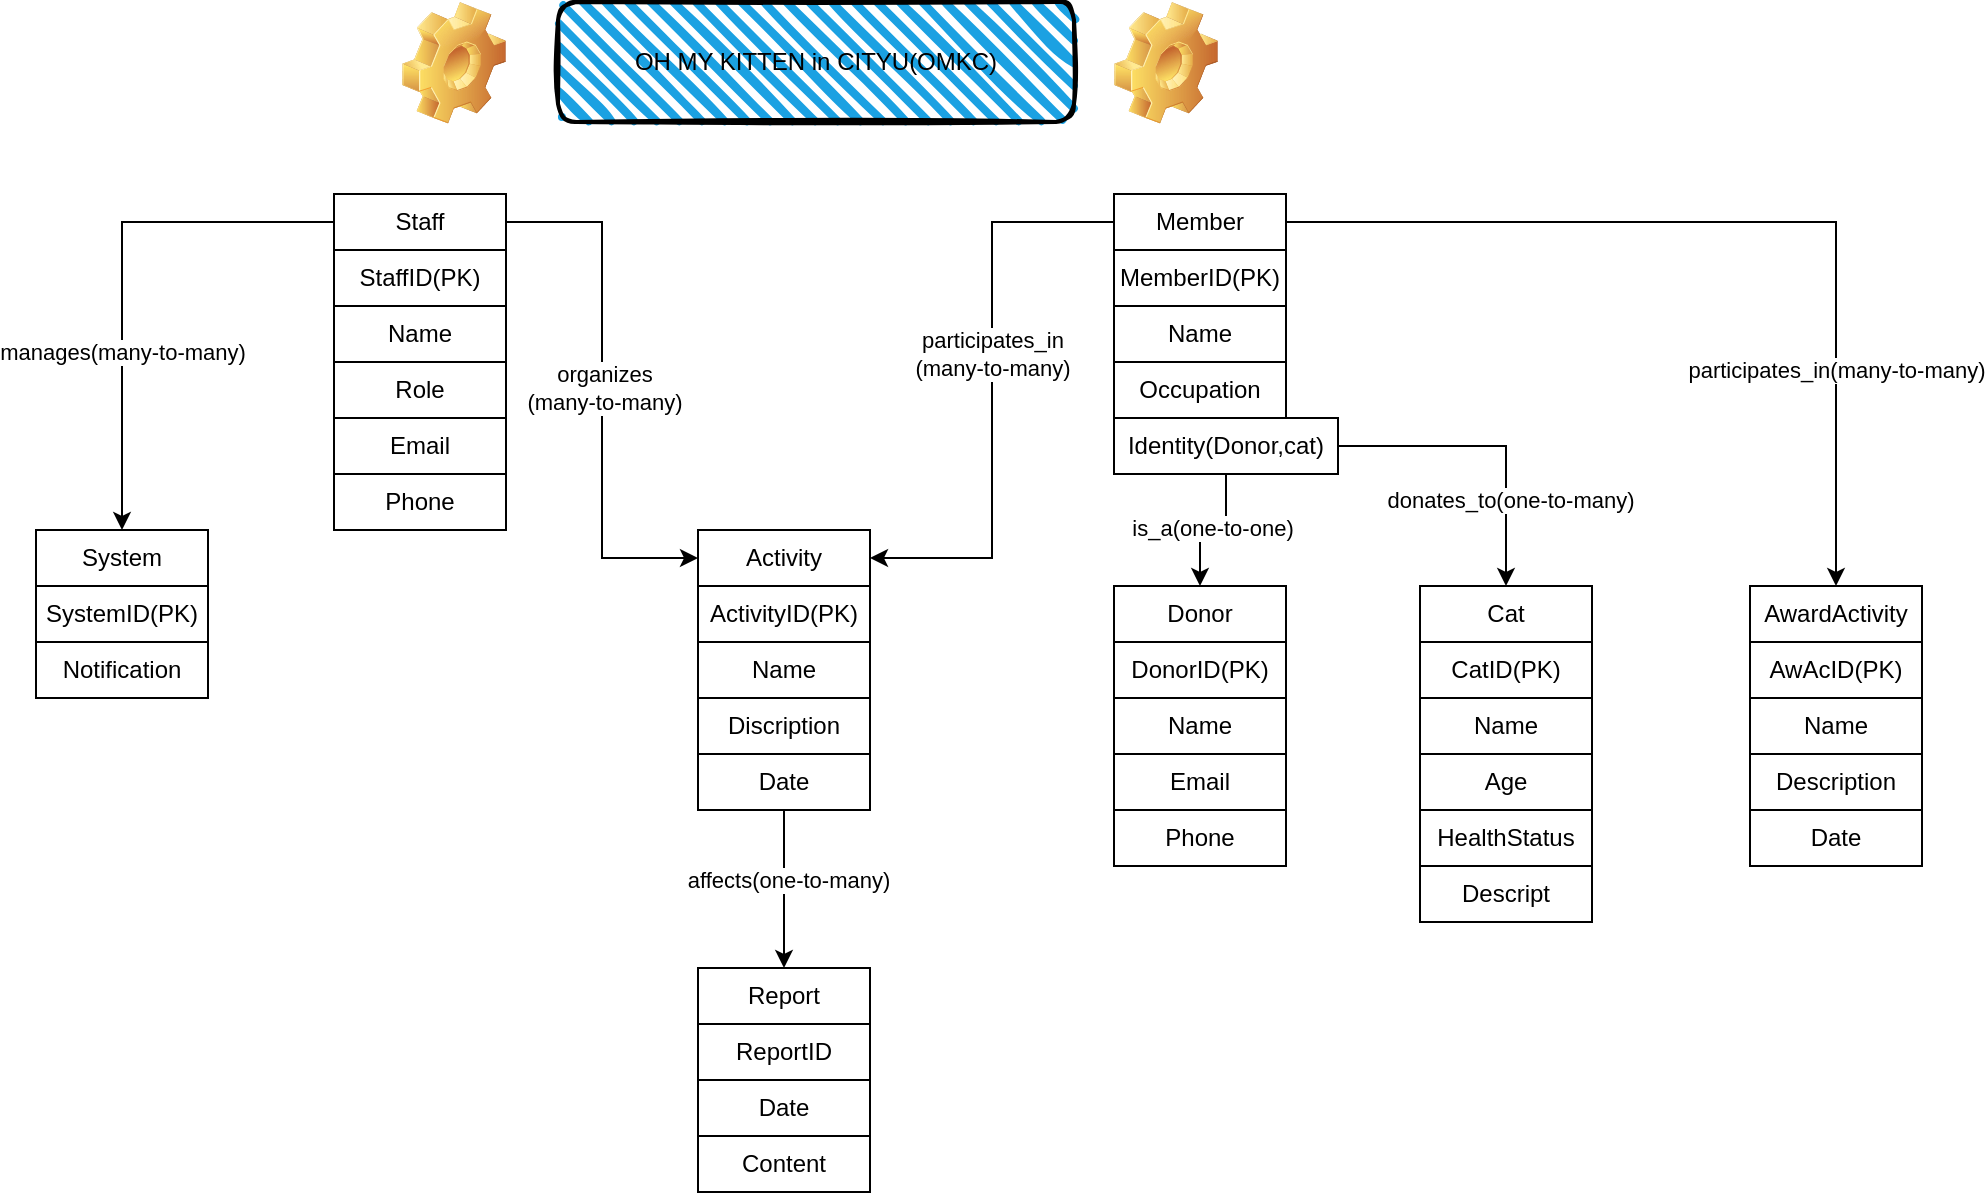 <mxfile version="24.8.6">
  <diagram name="Page-1" id="Htoc3a5Afda6pvUZ6DoV">
    <mxGraphModel dx="2264" dy="1174" grid="0" gridSize="10" guides="1" tooltips="1" connect="1" arrows="1" fold="1" page="0" pageScale="1" pageWidth="850" pageHeight="1100" math="0" shadow="0">
      <root>
        <mxCell id="0" />
        <mxCell id="1" parent="0" />
        <mxCell id="BF2ht0ZoKoiUmP0f6C4_-9" style="edgeStyle=orthogonalEdgeStyle;rounded=0;orthogonalLoop=1;jettySize=auto;html=1;exitX=1;exitY=0.5;exitDx=0;exitDy=0;entryX=0;entryY=0.5;entryDx=0;entryDy=0;" edge="1" parent="1" source="BF2ht0ZoKoiUmP0f6C4_-1" target="BF2ht0ZoKoiUmP0f6C4_-7">
          <mxGeometry relative="1" as="geometry" />
        </mxCell>
        <mxCell id="BF2ht0ZoKoiUmP0f6C4_-10" value="organizes&lt;div&gt;(many-to-many)&lt;/div&gt;" style="edgeLabel;html=1;align=center;verticalAlign=middle;resizable=0;points=[];" vertex="1" connectable="0" parent="BF2ht0ZoKoiUmP0f6C4_-9">
          <mxGeometry x="-0.008" y="1" relative="1" as="geometry">
            <mxPoint as="offset" />
          </mxGeometry>
        </mxCell>
        <mxCell id="BF2ht0ZoKoiUmP0f6C4_-58" style="edgeStyle=orthogonalEdgeStyle;rounded=0;orthogonalLoop=1;jettySize=auto;html=1;exitX=0;exitY=0.5;exitDx=0;exitDy=0;entryX=0.5;entryY=0;entryDx=0;entryDy=0;" edge="1" parent="1" source="BF2ht0ZoKoiUmP0f6C4_-1" target="BF2ht0ZoKoiUmP0f6C4_-51">
          <mxGeometry relative="1" as="geometry" />
        </mxCell>
        <mxCell id="BF2ht0ZoKoiUmP0f6C4_-59" value="manages(many-to-many)" style="edgeLabel;html=1;align=center;verticalAlign=middle;resizable=0;points=[];" vertex="1" connectable="0" parent="BF2ht0ZoKoiUmP0f6C4_-58">
          <mxGeometry x="0.315" relative="1" as="geometry">
            <mxPoint as="offset" />
          </mxGeometry>
        </mxCell>
        <mxCell id="BF2ht0ZoKoiUmP0f6C4_-1" value="Staff" style="rounded=0;whiteSpace=wrap;html=1;" vertex="1" parent="1">
          <mxGeometry x="-315" y="33" width="86" height="28" as="geometry" />
        </mxCell>
        <mxCell id="BF2ht0ZoKoiUmP0f6C4_-2" value="StaffID(PK)" style="rounded=0;whiteSpace=wrap;html=1;" vertex="1" parent="1">
          <mxGeometry x="-315" y="61" width="86" height="28" as="geometry" />
        </mxCell>
        <mxCell id="BF2ht0ZoKoiUmP0f6C4_-3" value="Name&lt;span style=&quot;color: rgba(0, 0, 0, 0); font-family: monospace; font-size: 0px; text-align: start; text-wrap-mode: nowrap;&quot;&gt;%3CmxGraphModel%3E%3Croot%3E%3CmxCell%20id%3D%220%22%2F%3E%3CmxCell%20id%3D%221%22%20parent%3D%220%22%2F%3E%3CmxCell%20id%3D%222%22%20value%3D%22Staff%22%20style%3D%22rounded%3D0%3BwhiteSpace%3Dwrap%3Bhtml%3D1%3B%22%20vertex%3D%221%22%20parent%3D%221%22%3E%3CmxGeometry%20x%3D%22-315%22%20y%3D%22-26%22%20width%3D%2286%22%20height%3D%2228%22%20as%3D%22geometry%22%2F%3E%3C%2FmxCell%3E%3C%2Froot%3E%3C%2FmxGraphModel%3E&lt;/span&gt;" style="rounded=0;whiteSpace=wrap;html=1;" vertex="1" parent="1">
          <mxGeometry x="-315" y="89" width="86" height="28" as="geometry" />
        </mxCell>
        <mxCell id="BF2ht0ZoKoiUmP0f6C4_-4" value="Role" style="rounded=0;whiteSpace=wrap;html=1;" vertex="1" parent="1">
          <mxGeometry x="-315" y="117" width="86" height="28" as="geometry" />
        </mxCell>
        <mxCell id="BF2ht0ZoKoiUmP0f6C4_-5" value="Email" style="rounded=0;whiteSpace=wrap;html=1;" vertex="1" parent="1">
          <mxGeometry x="-315" y="145" width="86" height="28" as="geometry" />
        </mxCell>
        <mxCell id="BF2ht0ZoKoiUmP0f6C4_-6" value="Phone" style="rounded=0;whiteSpace=wrap;html=1;" vertex="1" parent="1">
          <mxGeometry x="-315" y="173" width="86" height="28" as="geometry" />
        </mxCell>
        <mxCell id="BF2ht0ZoKoiUmP0f6C4_-7" value="Activity" style="rounded=0;whiteSpace=wrap;html=1;" vertex="1" parent="1">
          <mxGeometry x="-133" y="201" width="86" height="28" as="geometry" />
        </mxCell>
        <mxCell id="BF2ht0ZoKoiUmP0f6C4_-11" value="ActivityID(PK)" style="rounded=0;whiteSpace=wrap;html=1;" vertex="1" parent="1">
          <mxGeometry x="-133" y="229" width="86" height="28" as="geometry" />
        </mxCell>
        <mxCell id="BF2ht0ZoKoiUmP0f6C4_-12" value="Name" style="rounded=0;whiteSpace=wrap;html=1;" vertex="1" parent="1">
          <mxGeometry x="-133" y="257" width="86" height="28" as="geometry" />
        </mxCell>
        <mxCell id="BF2ht0ZoKoiUmP0f6C4_-13" value="Discription" style="rounded=0;whiteSpace=wrap;html=1;" vertex="1" parent="1">
          <mxGeometry x="-133" y="285" width="86" height="28" as="geometry" />
        </mxCell>
        <mxCell id="BF2ht0ZoKoiUmP0f6C4_-17" style="edgeStyle=orthogonalEdgeStyle;rounded=0;orthogonalLoop=1;jettySize=auto;html=1;exitX=0.5;exitY=1;exitDx=0;exitDy=0;" edge="1" parent="1" source="BF2ht0ZoKoiUmP0f6C4_-14" target="BF2ht0ZoKoiUmP0f6C4_-15">
          <mxGeometry relative="1" as="geometry" />
        </mxCell>
        <mxCell id="BF2ht0ZoKoiUmP0f6C4_-18" value="affects(one-to-many)" style="edgeLabel;html=1;align=center;verticalAlign=middle;resizable=0;points=[];" vertex="1" connectable="0" parent="BF2ht0ZoKoiUmP0f6C4_-17">
          <mxGeometry x="-0.114" y="2" relative="1" as="geometry">
            <mxPoint as="offset" />
          </mxGeometry>
        </mxCell>
        <mxCell id="BF2ht0ZoKoiUmP0f6C4_-14" value="Date" style="rounded=0;whiteSpace=wrap;html=1;" vertex="1" parent="1">
          <mxGeometry x="-133" y="313" width="86" height="28" as="geometry" />
        </mxCell>
        <mxCell id="BF2ht0ZoKoiUmP0f6C4_-15" value="Report" style="rounded=0;whiteSpace=wrap;html=1;" vertex="1" parent="1">
          <mxGeometry x="-133" y="420" width="86" height="28" as="geometry" />
        </mxCell>
        <mxCell id="BF2ht0ZoKoiUmP0f6C4_-16" value="ReportID" style="rounded=0;whiteSpace=wrap;html=1;" vertex="1" parent="1">
          <mxGeometry x="-133" y="448" width="86" height="28" as="geometry" />
        </mxCell>
        <mxCell id="BF2ht0ZoKoiUmP0f6C4_-19" value="Date" style="rounded=0;whiteSpace=wrap;html=1;" vertex="1" parent="1">
          <mxGeometry x="-133" y="476" width="86" height="28" as="geometry" />
        </mxCell>
        <mxCell id="BF2ht0ZoKoiUmP0f6C4_-20" value="Content" style="rounded=0;whiteSpace=wrap;html=1;" vertex="1" parent="1">
          <mxGeometry x="-133" y="504" width="86" height="28" as="geometry" />
        </mxCell>
        <mxCell id="BF2ht0ZoKoiUmP0f6C4_-26" style="edgeStyle=orthogonalEdgeStyle;rounded=0;orthogonalLoop=1;jettySize=auto;html=1;exitX=0;exitY=0.5;exitDx=0;exitDy=0;entryX=1;entryY=0.5;entryDx=0;entryDy=0;" edge="1" parent="1" source="BF2ht0ZoKoiUmP0f6C4_-21" target="BF2ht0ZoKoiUmP0f6C4_-7">
          <mxGeometry relative="1" as="geometry" />
        </mxCell>
        <mxCell id="BF2ht0ZoKoiUmP0f6C4_-27" value="participates_in&lt;div&gt;(many-to-many)&lt;/div&gt;" style="edgeLabel;html=1;align=center;verticalAlign=middle;resizable=0;points=[];" vertex="1" connectable="0" parent="BF2ht0ZoKoiUmP0f6C4_-26">
          <mxGeometry x="-0.124" relative="1" as="geometry">
            <mxPoint as="offset" />
          </mxGeometry>
        </mxCell>
        <mxCell id="BF2ht0ZoKoiUmP0f6C4_-49" style="edgeStyle=orthogonalEdgeStyle;rounded=0;orthogonalLoop=1;jettySize=auto;html=1;" edge="1" parent="1" source="BF2ht0ZoKoiUmP0f6C4_-21" target="BF2ht0ZoKoiUmP0f6C4_-44">
          <mxGeometry relative="1" as="geometry" />
        </mxCell>
        <mxCell id="BF2ht0ZoKoiUmP0f6C4_-50" value="participates_in(many-to-many)" style="edgeLabel;html=1;align=center;verticalAlign=middle;resizable=0;points=[];" vertex="1" connectable="0" parent="BF2ht0ZoKoiUmP0f6C4_-49">
          <mxGeometry x="0.527" relative="1" as="geometry">
            <mxPoint as="offset" />
          </mxGeometry>
        </mxCell>
        <mxCell id="BF2ht0ZoKoiUmP0f6C4_-21" value="Member" style="rounded=0;whiteSpace=wrap;html=1;" vertex="1" parent="1">
          <mxGeometry x="75" y="33" width="86" height="28" as="geometry" />
        </mxCell>
        <mxCell id="BF2ht0ZoKoiUmP0f6C4_-22" value="MemberID(PK)" style="rounded=0;whiteSpace=wrap;html=1;" vertex="1" parent="1">
          <mxGeometry x="75" y="61" width="86" height="28" as="geometry" />
        </mxCell>
        <mxCell id="BF2ht0ZoKoiUmP0f6C4_-23" value="Name" style="rounded=0;whiteSpace=wrap;html=1;" vertex="1" parent="1">
          <mxGeometry x="75" y="89" width="86" height="28" as="geometry" />
        </mxCell>
        <mxCell id="BF2ht0ZoKoiUmP0f6C4_-24" value="Occupation" style="rounded=0;whiteSpace=wrap;html=1;" vertex="1" parent="1">
          <mxGeometry x="75" y="117" width="86" height="28" as="geometry" />
        </mxCell>
        <mxCell id="BF2ht0ZoKoiUmP0f6C4_-34" style="edgeStyle=orthogonalEdgeStyle;rounded=0;orthogonalLoop=1;jettySize=auto;html=1;exitX=0.5;exitY=1;exitDx=0;exitDy=0;entryX=0.5;entryY=0;entryDx=0;entryDy=0;" edge="1" parent="1" source="BF2ht0ZoKoiUmP0f6C4_-25" target="BF2ht0ZoKoiUmP0f6C4_-28">
          <mxGeometry relative="1" as="geometry" />
        </mxCell>
        <mxCell id="BF2ht0ZoKoiUmP0f6C4_-35" value="is_a(one-to-one)" style="edgeLabel;html=1;align=center;verticalAlign=middle;resizable=0;points=[];" vertex="1" connectable="0" parent="BF2ht0ZoKoiUmP0f6C4_-34">
          <mxGeometry x="0.015" y="-1" relative="1" as="geometry">
            <mxPoint as="offset" />
          </mxGeometry>
        </mxCell>
        <mxCell id="BF2ht0ZoKoiUmP0f6C4_-41" style="edgeStyle=orthogonalEdgeStyle;rounded=0;orthogonalLoop=1;jettySize=auto;html=1;entryX=0.5;entryY=0;entryDx=0;entryDy=0;" edge="1" parent="1" source="BF2ht0ZoKoiUmP0f6C4_-25" target="BF2ht0ZoKoiUmP0f6C4_-36">
          <mxGeometry relative="1" as="geometry" />
        </mxCell>
        <mxCell id="BF2ht0ZoKoiUmP0f6C4_-43" value="donates_to(one-to-many)" style="edgeLabel;html=1;align=center;verticalAlign=middle;resizable=0;points=[];" vertex="1" connectable="0" parent="BF2ht0ZoKoiUmP0f6C4_-41">
          <mxGeometry x="0.442" y="2" relative="1" as="geometry">
            <mxPoint as="offset" />
          </mxGeometry>
        </mxCell>
        <mxCell id="BF2ht0ZoKoiUmP0f6C4_-25" value="Identity(Donor,cat)" style="rounded=0;whiteSpace=wrap;html=1;" vertex="1" parent="1">
          <mxGeometry x="75" y="145" width="112" height="28" as="geometry" />
        </mxCell>
        <mxCell id="BF2ht0ZoKoiUmP0f6C4_-28" value="Donor" style="rounded=0;whiteSpace=wrap;html=1;" vertex="1" parent="1">
          <mxGeometry x="75" y="229" width="86" height="28" as="geometry" />
        </mxCell>
        <mxCell id="BF2ht0ZoKoiUmP0f6C4_-29" value="DonorID(PK)" style="rounded=0;whiteSpace=wrap;html=1;" vertex="1" parent="1">
          <mxGeometry x="75" y="257" width="86" height="28" as="geometry" />
        </mxCell>
        <mxCell id="BF2ht0ZoKoiUmP0f6C4_-31" value="Name" style="rounded=0;whiteSpace=wrap;html=1;" vertex="1" parent="1">
          <mxGeometry x="75" y="285" width="86" height="28" as="geometry" />
        </mxCell>
        <mxCell id="BF2ht0ZoKoiUmP0f6C4_-32" value="Email" style="rounded=0;whiteSpace=wrap;html=1;" vertex="1" parent="1">
          <mxGeometry x="75" y="313" width="86" height="28" as="geometry" />
        </mxCell>
        <mxCell id="BF2ht0ZoKoiUmP0f6C4_-33" value="Phone" style="rounded=0;whiteSpace=wrap;html=1;" vertex="1" parent="1">
          <mxGeometry x="75" y="341" width="86" height="28" as="geometry" />
        </mxCell>
        <mxCell id="BF2ht0ZoKoiUmP0f6C4_-36" value="Cat" style="rounded=0;whiteSpace=wrap;html=1;" vertex="1" parent="1">
          <mxGeometry x="228" y="229" width="86" height="28" as="geometry" />
        </mxCell>
        <mxCell id="BF2ht0ZoKoiUmP0f6C4_-37" value="CatID(PK)" style="rounded=0;whiteSpace=wrap;html=1;" vertex="1" parent="1">
          <mxGeometry x="228" y="257" width="86" height="28" as="geometry" />
        </mxCell>
        <mxCell id="BF2ht0ZoKoiUmP0f6C4_-38" value="Name" style="rounded=0;whiteSpace=wrap;html=1;" vertex="1" parent="1">
          <mxGeometry x="228" y="285" width="86" height="28" as="geometry" />
        </mxCell>
        <mxCell id="BF2ht0ZoKoiUmP0f6C4_-39" value="Age" style="rounded=0;whiteSpace=wrap;html=1;" vertex="1" parent="1">
          <mxGeometry x="228" y="313" width="86" height="28" as="geometry" />
        </mxCell>
        <mxCell id="BF2ht0ZoKoiUmP0f6C4_-40" value="HealthStatus" style="rounded=0;whiteSpace=wrap;html=1;" vertex="1" parent="1">
          <mxGeometry x="228" y="341" width="86" height="28" as="geometry" />
        </mxCell>
        <mxCell id="BF2ht0ZoKoiUmP0f6C4_-42" value="Descript" style="rounded=0;whiteSpace=wrap;html=1;" vertex="1" parent="1">
          <mxGeometry x="228" y="369" width="86" height="28" as="geometry" />
        </mxCell>
        <mxCell id="BF2ht0ZoKoiUmP0f6C4_-44" value="AwardActivity" style="rounded=0;whiteSpace=wrap;html=1;" vertex="1" parent="1">
          <mxGeometry x="393" y="229" width="86" height="28" as="geometry" />
        </mxCell>
        <mxCell id="BF2ht0ZoKoiUmP0f6C4_-45" value="AwAcID(PK)" style="rounded=0;whiteSpace=wrap;html=1;" vertex="1" parent="1">
          <mxGeometry x="393" y="257" width="86" height="28" as="geometry" />
        </mxCell>
        <mxCell id="BF2ht0ZoKoiUmP0f6C4_-46" value="Name" style="rounded=0;whiteSpace=wrap;html=1;" vertex="1" parent="1">
          <mxGeometry x="393" y="285" width="86" height="28" as="geometry" />
        </mxCell>
        <mxCell id="BF2ht0ZoKoiUmP0f6C4_-47" value="Description" style="rounded=0;whiteSpace=wrap;html=1;" vertex="1" parent="1">
          <mxGeometry x="393" y="313" width="86" height="28" as="geometry" />
        </mxCell>
        <mxCell id="BF2ht0ZoKoiUmP0f6C4_-48" value="Date" style="rounded=0;whiteSpace=wrap;html=1;" vertex="1" parent="1">
          <mxGeometry x="393" y="341" width="86" height="28" as="geometry" />
        </mxCell>
        <mxCell id="BF2ht0ZoKoiUmP0f6C4_-51" value="System" style="rounded=0;whiteSpace=wrap;html=1;" vertex="1" parent="1">
          <mxGeometry x="-464" y="201" width="86" height="28" as="geometry" />
        </mxCell>
        <mxCell id="BF2ht0ZoKoiUmP0f6C4_-52" value="SystemID(PK)" style="rounded=0;whiteSpace=wrap;html=1;" vertex="1" parent="1">
          <mxGeometry x="-464" y="229" width="86" height="28" as="geometry" />
        </mxCell>
        <mxCell id="BF2ht0ZoKoiUmP0f6C4_-53" value="Notification" style="rounded=0;whiteSpace=wrap;html=1;" vertex="1" parent="1">
          <mxGeometry x="-464" y="257" width="86" height="28" as="geometry" />
        </mxCell>
        <mxCell id="BF2ht0ZoKoiUmP0f6C4_-54" value="" style="shape=image;html=1;verticalLabelPosition=bottom;verticalAlign=top;imageAspect=1;aspect=fixed;image=img/clipart/Gear_128x128.png" vertex="1" parent="1">
          <mxGeometry x="-281" y="-63" width="52" height="61" as="geometry" />
        </mxCell>
        <mxCell id="BF2ht0ZoKoiUmP0f6C4_-55" value="" style="shape=image;html=1;verticalLabelPosition=bottom;verticalAlign=top;imageAspect=1;aspect=fixed;image=img/clipart/Gear_128x128.png" vertex="1" parent="1">
          <mxGeometry x="75" y="-63" width="52" height="61" as="geometry" />
        </mxCell>
        <mxCell id="BF2ht0ZoKoiUmP0f6C4_-57" value="OH MY KITTEN in CITYU(OMKC)" style="rounded=1;whiteSpace=wrap;html=1;strokeWidth=2;fillWeight=4;hachureGap=8;hachureAngle=45;fillColor=#1ba1e2;sketch=1;" vertex="1" parent="1">
          <mxGeometry x="-203" y="-63" width="258" height="60" as="geometry" />
        </mxCell>
      </root>
    </mxGraphModel>
  </diagram>
</mxfile>
